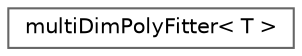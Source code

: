 digraph "Graphical Class Hierarchy"
{
 // LATEX_PDF_SIZE
  bgcolor="transparent";
  edge [fontname=Helvetica,fontsize=10,labelfontname=Helvetica,labelfontsize=10];
  node [fontname=Helvetica,fontsize=10,shape=box,height=0.2,width=0.4];
  rankdir="LR";
  Node0 [id="Node000000",label="multiDimPolyFitter\< T \>",height=0.2,width=0.4,color="grey40", fillcolor="white", style="filled",URL="$classFoam_1_1multiDimPolyFitter.html",tooltip="Fit a polynominal function with the help of multiDimPolyFunction."];
}
